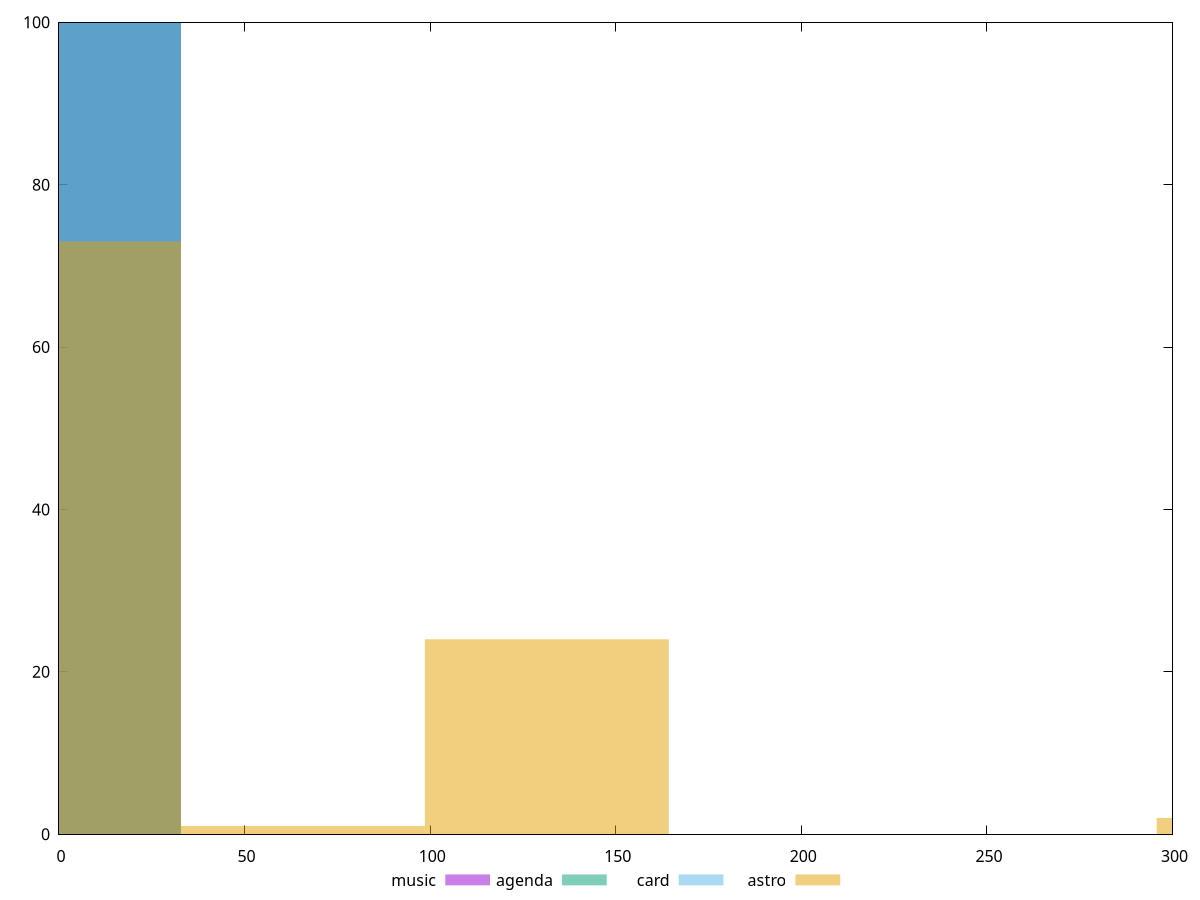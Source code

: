 reset

$music <<EOF
0 100
EOF

$agenda <<EOF
0 100
EOF

$card <<EOF
0 100
EOF

$astro <<EOF
0 73
65.71818869399482 1
131.43637738798964 24
328.5909434699741 2
EOF

set key outside below
set boxwidth 65.71818869399482
set xrange [0:300]
set yrange [0:100]
set trange [0:100]
set style fill transparent solid 0.5 noborder
set terminal svg size 640, 520 enhanced background rgb 'white'
set output "reports/report_00028_2021-02-24T12-49-42.674Z/legacy-javascript/comparison/histogram/all_raw.svg"

plot $music title "music" with boxes, \
     $agenda title "agenda" with boxes, \
     $card title "card" with boxes, \
     $astro title "astro" with boxes

reset
